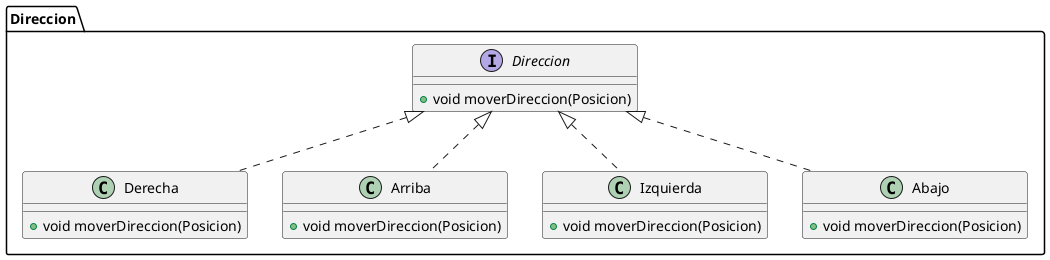 @startuml
interface Direccion.Direccion {
+ void moverDireccion(Posicion)
}
class Direccion.Derecha {
+ void moverDireccion(Posicion)
}
class Direccion.Arriba {
+ void moverDireccion(Posicion)
}
class Direccion.Izquierda {
+ void moverDireccion(Posicion)
}
class Direccion.Abajo {
+ void moverDireccion(Posicion)
}


Direccion.Direccion <|.. Direccion.Derecha
Direccion.Direccion <|.. Direccion.Arriba
Direccion.Direccion <|.. Direccion.Izquierda
Direccion.Direccion <|.. Direccion.Abajo
@enduml